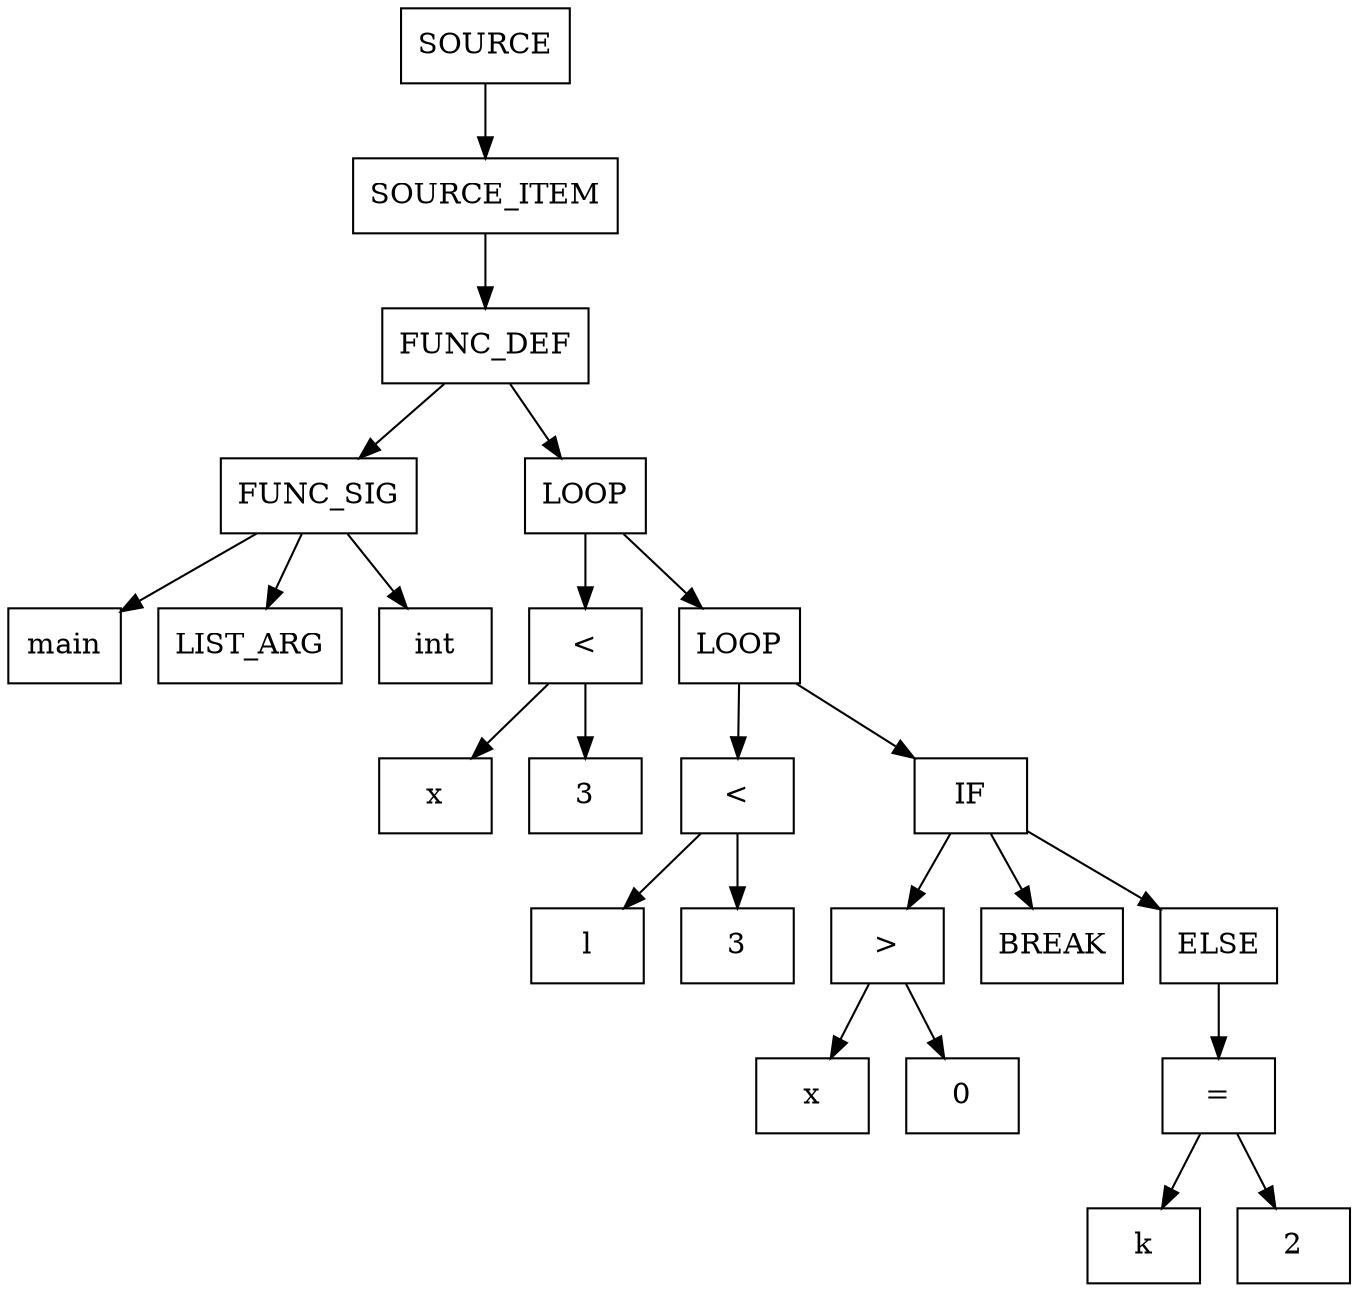 digraph AST {
    node [shape=box];
    cluster_0_node712834048 [label="SOURCE"];
    cluster_0_node712833736 [label="SOURCE_ITEM"];
    cluster_0_node712822504 [label="FUNC_DEF"];
    cluster_0_node712819696 [label="FUNC_SIG"];
    cluster_0_node712819072 [label="main"];
    cluster_0_node712819384 [label="LIST_ARG"];
    cluster_0_node712820320 [label="int"];
    cluster_0_node712830928 [label="LOOP"];
    cluster_0_node712821880 [label="<"];
    cluster_0_node712822192 [label="x"];
    cluster_0_node712822816 [label="3"];
    cluster_0_node712831552 [label="LOOP"];
    cluster_0_node712823752 [label="<"];
    cluster_0_node712824064 [label="l"];
    cluster_0_node712824688 [label="3"];
    cluster_0_node712833424 [label="IF"];
    cluster_0_node712825624 [label=">"];
    cluster_0_node712825936 [label="x"];
    cluster_0_node712826560 [label="0"];
    cluster_0_node712826248 [label="BREAK"];
    cluster_0_node712833112 [label="ELSE"];
    cluster_0_node712832488 [label="="];
    cluster_0_node712831864 [label="k"];
    cluster_0_node712832800 [label="2"];
    cluster_0_node712834048 -> cluster_0_node712833736;
    cluster_0_node712833736 -> cluster_0_node712822504;
    cluster_0_node712822504 -> cluster_0_node712819696;
    cluster_0_node712819696 -> cluster_0_node712819072;
    cluster_0_node712819696 -> cluster_0_node712819384;
    cluster_0_node712819696 -> cluster_0_node712820320;
    cluster_0_node712822504 -> cluster_0_node712830928;
    cluster_0_node712830928 -> cluster_0_node712821880;
    cluster_0_node712821880 -> cluster_0_node712822192;
    cluster_0_node712821880 -> cluster_0_node712822816;
    cluster_0_node712830928 -> cluster_0_node712831552;
    cluster_0_node712831552 -> cluster_0_node712823752;
    cluster_0_node712823752 -> cluster_0_node712824064;
    cluster_0_node712823752 -> cluster_0_node712824688;
    cluster_0_node712831552 -> cluster_0_node712833424;
    cluster_0_node712833424 -> cluster_0_node712825624;
    cluster_0_node712825624 -> cluster_0_node712825936;
    cluster_0_node712825624 -> cluster_0_node712826560;
    cluster_0_node712833424 -> cluster_0_node712826248;
    cluster_0_node712833424 -> cluster_0_node712833112;
    cluster_0_node712833112 -> cluster_0_node712832488;
    cluster_0_node712832488 -> cluster_0_node712831864;
    cluster_0_node712832488 -> cluster_0_node712832800;
}
